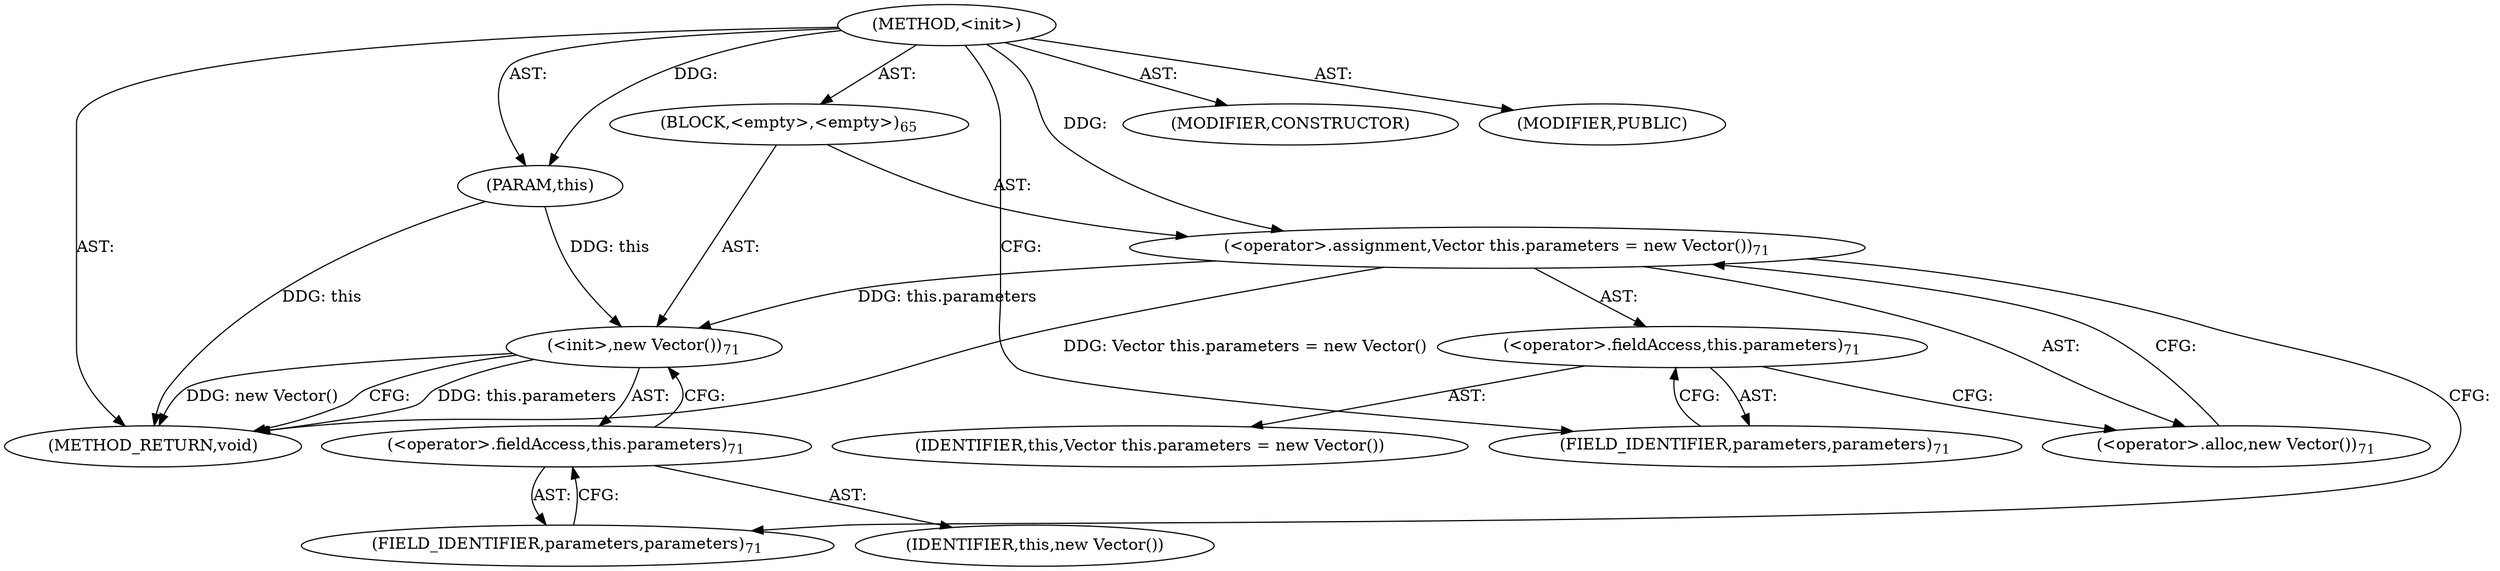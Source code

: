 digraph "&lt;init&gt;" {  
"111669149705" [label = <(METHOD,&lt;init&gt;)> ]
"115964117006" [label = <(PARAM,this)> ]
"25769803797" [label = <(BLOCK,&lt;empty&gt;,&lt;empty&gt;)<SUB>65</SUB>> ]
"30064771149" [label = <(&lt;operator&gt;.assignment,Vector this.parameters = new Vector())<SUB>71</SUB>> ]
"30064771150" [label = <(&lt;operator&gt;.fieldAccess,this.parameters)<SUB>71</SUB>> ]
"68719476797" [label = <(IDENTIFIER,this,Vector this.parameters = new Vector())> ]
"55834574865" [label = <(FIELD_IDENTIFIER,parameters,parameters)<SUB>71</SUB>> ]
"30064771151" [label = <(&lt;operator&gt;.alloc,new Vector())<SUB>71</SUB>> ]
"30064771152" [label = <(&lt;init&gt;,new Vector())<SUB>71</SUB>> ]
"30064771153" [label = <(&lt;operator&gt;.fieldAccess,this.parameters)<SUB>71</SUB>> ]
"68719476798" [label = <(IDENTIFIER,this,new Vector())> ]
"55834574866" [label = <(FIELD_IDENTIFIER,parameters,parameters)<SUB>71</SUB>> ]
"133143986197" [label = <(MODIFIER,CONSTRUCTOR)> ]
"133143986198" [label = <(MODIFIER,PUBLIC)> ]
"128849018889" [label = <(METHOD_RETURN,void)> ]
  "111669149705" -> "115964117006"  [ label = "AST: "] 
  "111669149705" -> "25769803797"  [ label = "AST: "] 
  "111669149705" -> "133143986197"  [ label = "AST: "] 
  "111669149705" -> "133143986198"  [ label = "AST: "] 
  "111669149705" -> "128849018889"  [ label = "AST: "] 
  "25769803797" -> "30064771149"  [ label = "AST: "] 
  "25769803797" -> "30064771152"  [ label = "AST: "] 
  "30064771149" -> "30064771150"  [ label = "AST: "] 
  "30064771149" -> "30064771151"  [ label = "AST: "] 
  "30064771150" -> "68719476797"  [ label = "AST: "] 
  "30064771150" -> "55834574865"  [ label = "AST: "] 
  "30064771152" -> "30064771153"  [ label = "AST: "] 
  "30064771153" -> "68719476798"  [ label = "AST: "] 
  "30064771153" -> "55834574866"  [ label = "AST: "] 
  "30064771149" -> "55834574866"  [ label = "CFG: "] 
  "30064771152" -> "128849018889"  [ label = "CFG: "] 
  "30064771150" -> "30064771151"  [ label = "CFG: "] 
  "30064771151" -> "30064771149"  [ label = "CFG: "] 
  "30064771153" -> "30064771152"  [ label = "CFG: "] 
  "55834574865" -> "30064771150"  [ label = "CFG: "] 
  "55834574866" -> "30064771153"  [ label = "CFG: "] 
  "111669149705" -> "55834574865"  [ label = "CFG: "] 
  "115964117006" -> "128849018889"  [ label = "DDG: this"] 
  "30064771149" -> "128849018889"  [ label = "DDG: Vector this.parameters = new Vector()"] 
  "30064771152" -> "128849018889"  [ label = "DDG: this.parameters"] 
  "30064771152" -> "128849018889"  [ label = "DDG: new Vector()"] 
  "111669149705" -> "115964117006"  [ label = "DDG: "] 
  "111669149705" -> "30064771149"  [ label = "DDG: "] 
  "115964117006" -> "30064771152"  [ label = "DDG: this"] 
  "30064771149" -> "30064771152"  [ label = "DDG: this.parameters"] 
}
